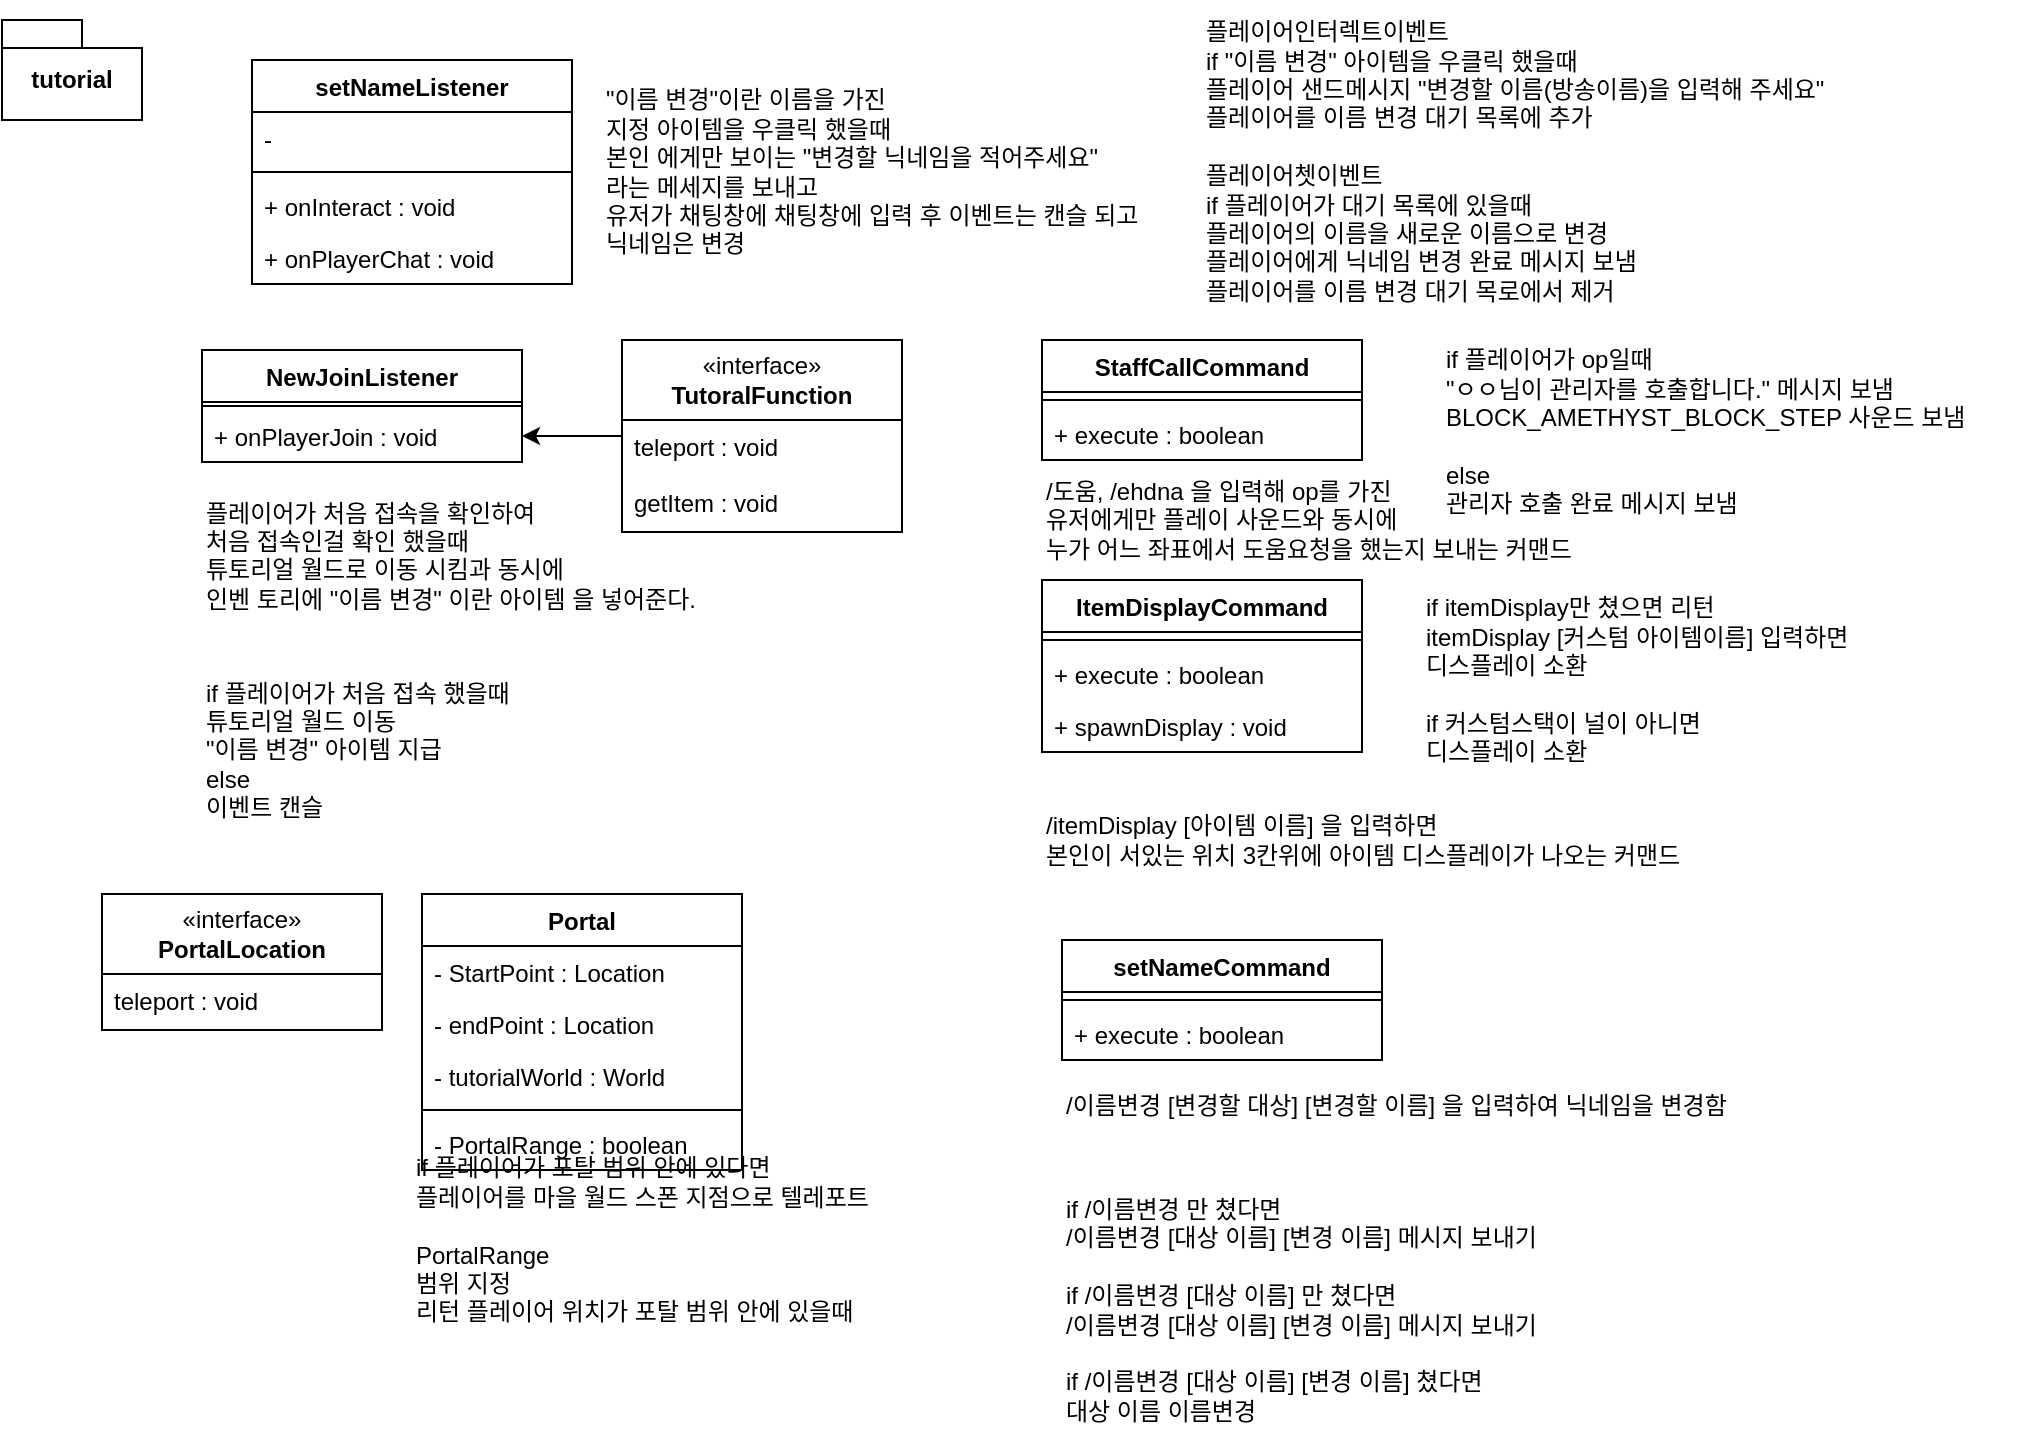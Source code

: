 <mxfile version="24.7.7">
  <diagram id="C5RBs43oDa-KdzZeNtuy" name="Page-1">
    <mxGraphModel dx="1195" dy="682" grid="1" gridSize="10" guides="1" tooltips="1" connect="1" arrows="1" fold="1" page="1" pageScale="1" pageWidth="827" pageHeight="1169" math="0" shadow="0">
      <root>
        <mxCell id="WIyWlLk6GJQsqaUBKTNV-0" />
        <mxCell id="WIyWlLk6GJQsqaUBKTNV-1" parent="WIyWlLk6GJQsqaUBKTNV-0" />
        <mxCell id="Q6YBRrXcQ87_0Ez2aA4H-0" value="tutorial" style="shape=folder;fontStyle=1;spacingTop=10;tabWidth=40;tabHeight=14;tabPosition=left;html=1;whiteSpace=wrap;" vertex="1" parent="WIyWlLk6GJQsqaUBKTNV-1">
          <mxGeometry x="10" y="10" width="70" height="50" as="geometry" />
        </mxCell>
        <mxCell id="Q6YBRrXcQ87_0Ez2aA4H-1" value="StaffCallCommand" style="swimlane;fontStyle=1;align=center;verticalAlign=top;childLayout=stackLayout;horizontal=1;startSize=26;horizontalStack=0;resizeParent=1;resizeParentMax=0;resizeLast=0;collapsible=1;marginBottom=0;whiteSpace=wrap;html=1;" vertex="1" parent="WIyWlLk6GJQsqaUBKTNV-1">
          <mxGeometry x="530" y="170" width="160" height="60" as="geometry" />
        </mxCell>
        <mxCell id="Q6YBRrXcQ87_0Ez2aA4H-3" value="" style="line;strokeWidth=1;fillColor=none;align=left;verticalAlign=middle;spacingTop=-1;spacingLeft=3;spacingRight=3;rotatable=0;labelPosition=right;points=[];portConstraint=eastwest;strokeColor=inherit;" vertex="1" parent="Q6YBRrXcQ87_0Ez2aA4H-1">
          <mxGeometry y="26" width="160" height="8" as="geometry" />
        </mxCell>
        <mxCell id="Q6YBRrXcQ87_0Ez2aA4H-4" value="+ execute : boolean" style="text;strokeColor=none;fillColor=none;align=left;verticalAlign=top;spacingLeft=4;spacingRight=4;overflow=hidden;rotatable=0;points=[[0,0.5],[1,0.5]];portConstraint=eastwest;whiteSpace=wrap;html=1;" vertex="1" parent="Q6YBRrXcQ87_0Ez2aA4H-1">
          <mxGeometry y="34" width="160" height="26" as="geometry" />
        </mxCell>
        <mxCell id="Q6YBRrXcQ87_0Ez2aA4H-5" value="ItemDisplayCommand" style="swimlane;fontStyle=1;align=center;verticalAlign=top;childLayout=stackLayout;horizontal=1;startSize=26;horizontalStack=0;resizeParent=1;resizeParentMax=0;resizeLast=0;collapsible=1;marginBottom=0;whiteSpace=wrap;html=1;" vertex="1" parent="WIyWlLk6GJQsqaUBKTNV-1">
          <mxGeometry x="530" y="290" width="160" height="86" as="geometry" />
        </mxCell>
        <mxCell id="Q6YBRrXcQ87_0Ez2aA4H-6" value="" style="line;strokeWidth=1;fillColor=none;align=left;verticalAlign=middle;spacingTop=-1;spacingLeft=3;spacingRight=3;rotatable=0;labelPosition=right;points=[];portConstraint=eastwest;strokeColor=inherit;" vertex="1" parent="Q6YBRrXcQ87_0Ez2aA4H-5">
          <mxGeometry y="26" width="160" height="8" as="geometry" />
        </mxCell>
        <mxCell id="Q6YBRrXcQ87_0Ez2aA4H-7" value="+ execute : boolean" style="text;strokeColor=none;fillColor=none;align=left;verticalAlign=top;spacingLeft=4;spacingRight=4;overflow=hidden;rotatable=0;points=[[0,0.5],[1,0.5]];portConstraint=eastwest;whiteSpace=wrap;html=1;" vertex="1" parent="Q6YBRrXcQ87_0Ez2aA4H-5">
          <mxGeometry y="34" width="160" height="26" as="geometry" />
        </mxCell>
        <mxCell id="Q6YBRrXcQ87_0Ez2aA4H-90" value="+ spawnDisplay : void" style="text;strokeColor=none;fillColor=none;align=left;verticalAlign=top;spacingLeft=4;spacingRight=4;overflow=hidden;rotatable=0;points=[[0,0.5],[1,0.5]];portConstraint=eastwest;whiteSpace=wrap;html=1;" vertex="1" parent="Q6YBRrXcQ87_0Ez2aA4H-5">
          <mxGeometry y="60" width="160" height="26" as="geometry" />
        </mxCell>
        <mxCell id="Q6YBRrXcQ87_0Ez2aA4H-8" value="NewJoinListener" style="swimlane;fontStyle=1;align=center;verticalAlign=top;childLayout=stackLayout;horizontal=1;startSize=26;horizontalStack=0;resizeParent=1;resizeParentMax=0;resizeLast=0;collapsible=1;marginBottom=0;whiteSpace=wrap;html=1;" vertex="1" parent="WIyWlLk6GJQsqaUBKTNV-1">
          <mxGeometry x="110" y="175" width="160" height="56" as="geometry" />
        </mxCell>
        <mxCell id="Q6YBRrXcQ87_0Ez2aA4H-10" value="" style="line;strokeWidth=1;fillColor=none;align=left;verticalAlign=middle;spacingTop=-1;spacingLeft=3;spacingRight=3;rotatable=0;labelPosition=right;points=[];portConstraint=eastwest;strokeColor=inherit;" vertex="1" parent="Q6YBRrXcQ87_0Ez2aA4H-8">
          <mxGeometry y="26" width="160" height="4" as="geometry" />
        </mxCell>
        <mxCell id="Q6YBRrXcQ87_0Ez2aA4H-11" value="&lt;span style=&quot;text-wrap: nowrap;&quot;&gt;+ onPlayerJoin : void&lt;/span&gt;" style="text;strokeColor=none;fillColor=none;align=left;verticalAlign=top;spacingLeft=4;spacingRight=4;overflow=hidden;rotatable=0;points=[[0,0.5],[1,0.5]];portConstraint=eastwest;whiteSpace=wrap;html=1;" vertex="1" parent="Q6YBRrXcQ87_0Ez2aA4H-8">
          <mxGeometry y="30" width="160" height="26" as="geometry" />
        </mxCell>
        <mxCell id="Q6YBRrXcQ87_0Ez2aA4H-22" value="«interface»&lt;br&gt;&lt;b&gt;PortalLocation&lt;/b&gt;" style="swimlane;fontStyle=0;childLayout=stackLayout;horizontal=1;startSize=40;fillColor=none;horizontalStack=0;resizeParent=1;resizeParentMax=0;resizeLast=0;collapsible=1;marginBottom=0;whiteSpace=wrap;html=1;" vertex="1" parent="WIyWlLk6GJQsqaUBKTNV-1">
          <mxGeometry x="60" y="447" width="140" height="68" as="geometry">
            <mxRectangle x="280" y="640" width="120" height="40" as="alternateBounds" />
          </mxGeometry>
        </mxCell>
        <mxCell id="Q6YBRrXcQ87_0Ez2aA4H-25" value="teleport : void" style="text;strokeColor=none;fillColor=none;align=left;verticalAlign=top;spacingLeft=4;spacingRight=4;overflow=hidden;rotatable=0;points=[[0,0.5],[1,0.5]];portConstraint=eastwest;whiteSpace=wrap;html=1;" vertex="1" parent="Q6YBRrXcQ87_0Ez2aA4H-22">
          <mxGeometry y="40" width="140" height="28" as="geometry" />
        </mxCell>
        <mxCell id="Q6YBRrXcQ87_0Ez2aA4H-39" value="Portal" style="swimlane;fontStyle=1;align=center;verticalAlign=top;childLayout=stackLayout;horizontal=1;startSize=26;horizontalStack=0;resizeParent=1;resizeParentMax=0;resizeLast=0;collapsible=1;marginBottom=0;whiteSpace=wrap;html=1;" vertex="1" parent="WIyWlLk6GJQsqaUBKTNV-1">
          <mxGeometry x="220" y="447" width="160" height="138" as="geometry" />
        </mxCell>
        <mxCell id="Q6YBRrXcQ87_0Ez2aA4H-40" value="- StartPoint : Location" style="text;strokeColor=none;fillColor=none;align=left;verticalAlign=top;spacingLeft=4;spacingRight=4;overflow=hidden;rotatable=0;points=[[0,0.5],[1,0.5]];portConstraint=eastwest;whiteSpace=wrap;html=1;" vertex="1" parent="Q6YBRrXcQ87_0Ez2aA4H-39">
          <mxGeometry y="26" width="160" height="26" as="geometry" />
        </mxCell>
        <mxCell id="Q6YBRrXcQ87_0Ez2aA4H-43" value="- endPoint : Location" style="text;strokeColor=none;fillColor=none;align=left;verticalAlign=top;spacingLeft=4;spacingRight=4;overflow=hidden;rotatable=0;points=[[0,0.5],[1,0.5]];portConstraint=eastwest;whiteSpace=wrap;html=1;" vertex="1" parent="Q6YBRrXcQ87_0Ez2aA4H-39">
          <mxGeometry y="52" width="160" height="26" as="geometry" />
        </mxCell>
        <mxCell id="Q6YBRrXcQ87_0Ez2aA4H-44" value="- tutorialWorld : World" style="text;strokeColor=none;fillColor=none;align=left;verticalAlign=top;spacingLeft=4;spacingRight=4;overflow=hidden;rotatable=0;points=[[0,0.5],[1,0.5]];portConstraint=eastwest;whiteSpace=wrap;html=1;" vertex="1" parent="Q6YBRrXcQ87_0Ez2aA4H-39">
          <mxGeometry y="78" width="160" height="26" as="geometry" />
        </mxCell>
        <mxCell id="Q6YBRrXcQ87_0Ez2aA4H-41" value="" style="line;strokeWidth=1;fillColor=none;align=left;verticalAlign=middle;spacingTop=-1;spacingLeft=3;spacingRight=3;rotatable=0;labelPosition=right;points=[];portConstraint=eastwest;strokeColor=inherit;" vertex="1" parent="Q6YBRrXcQ87_0Ez2aA4H-39">
          <mxGeometry y="104" width="160" height="8" as="geometry" />
        </mxCell>
        <mxCell id="Q6YBRrXcQ87_0Ez2aA4H-42" value="- PortalRange : boolean" style="text;strokeColor=none;fillColor=none;align=left;verticalAlign=top;spacingLeft=4;spacingRight=4;overflow=hidden;rotatable=0;points=[[0,0.5],[1,0.5]];portConstraint=eastwest;whiteSpace=wrap;html=1;" vertex="1" parent="Q6YBRrXcQ87_0Ez2aA4H-39">
          <mxGeometry y="112" width="160" height="26" as="geometry" />
        </mxCell>
        <mxCell id="Q6YBRrXcQ87_0Ez2aA4H-45" value="setNameCommand" style="swimlane;fontStyle=1;align=center;verticalAlign=top;childLayout=stackLayout;horizontal=1;startSize=26;horizontalStack=0;resizeParent=1;resizeParentMax=0;resizeLast=0;collapsible=1;marginBottom=0;whiteSpace=wrap;html=1;" vertex="1" parent="WIyWlLk6GJQsqaUBKTNV-1">
          <mxGeometry x="540" y="470" width="160" height="60" as="geometry" />
        </mxCell>
        <mxCell id="Q6YBRrXcQ87_0Ez2aA4H-46" value="" style="line;strokeWidth=1;fillColor=none;align=left;verticalAlign=middle;spacingTop=-1;spacingLeft=3;spacingRight=3;rotatable=0;labelPosition=right;points=[];portConstraint=eastwest;strokeColor=inherit;" vertex="1" parent="Q6YBRrXcQ87_0Ez2aA4H-45">
          <mxGeometry y="26" width="160" height="8" as="geometry" />
        </mxCell>
        <mxCell id="Q6YBRrXcQ87_0Ez2aA4H-47" value="+ execute : boolean" style="text;strokeColor=none;fillColor=none;align=left;verticalAlign=top;spacingLeft=4;spacingRight=4;overflow=hidden;rotatable=0;points=[[0,0.5],[1,0.5]];portConstraint=eastwest;whiteSpace=wrap;html=1;" vertex="1" parent="Q6YBRrXcQ87_0Ez2aA4H-45">
          <mxGeometry y="34" width="160" height="26" as="geometry" />
        </mxCell>
        <mxCell id="Q6YBRrXcQ87_0Ez2aA4H-78" value="" style="edgeStyle=orthogonalEdgeStyle;rounded=0;orthogonalLoop=1;jettySize=auto;html=1;" edge="1" parent="WIyWlLk6GJQsqaUBKTNV-1" source="Q6YBRrXcQ87_0Ez2aA4H-53" target="Q6YBRrXcQ87_0Ez2aA4H-11">
          <mxGeometry relative="1" as="geometry" />
        </mxCell>
        <mxCell id="Q6YBRrXcQ87_0Ez2aA4H-53" value="«interface»&lt;br&gt;&lt;b&gt;TutoralFunction&lt;/b&gt;" style="swimlane;fontStyle=0;childLayout=stackLayout;horizontal=1;startSize=40;fillColor=none;horizontalStack=0;resizeParent=1;resizeParentMax=0;resizeLast=0;collapsible=1;marginBottom=0;whiteSpace=wrap;html=1;" vertex="1" parent="WIyWlLk6GJQsqaUBKTNV-1">
          <mxGeometry x="320" y="170" width="140" height="96" as="geometry">
            <mxRectangle x="280" y="640" width="120" height="40" as="alternateBounds" />
          </mxGeometry>
        </mxCell>
        <mxCell id="Q6YBRrXcQ87_0Ez2aA4H-54" value="teleport : void" style="text;strokeColor=none;fillColor=none;align=left;verticalAlign=top;spacingLeft=4;spacingRight=4;overflow=hidden;rotatable=0;points=[[0,0.5],[1,0.5]];portConstraint=eastwest;whiteSpace=wrap;html=1;" vertex="1" parent="Q6YBRrXcQ87_0Ez2aA4H-53">
          <mxGeometry y="40" width="140" height="28" as="geometry" />
        </mxCell>
        <mxCell id="Q6YBRrXcQ87_0Ez2aA4H-55" value="getItem : void" style="text;strokeColor=none;fillColor=none;align=left;verticalAlign=top;spacingLeft=4;spacingRight=4;overflow=hidden;rotatable=0;points=[[0,0.5],[1,0.5]];portConstraint=eastwest;whiteSpace=wrap;html=1;" vertex="1" parent="Q6YBRrXcQ87_0Ez2aA4H-53">
          <mxGeometry y="68" width="140" height="28" as="geometry" />
        </mxCell>
        <mxCell id="Q6YBRrXcQ87_0Ez2aA4H-59" value="setNameListener" style="swimlane;fontStyle=1;align=center;verticalAlign=top;childLayout=stackLayout;horizontal=1;startSize=26;horizontalStack=0;resizeParent=1;resizeParentMax=0;resizeLast=0;collapsible=1;marginBottom=0;whiteSpace=wrap;html=1;" vertex="1" parent="WIyWlLk6GJQsqaUBKTNV-1">
          <mxGeometry x="135" y="30" width="160" height="112" as="geometry" />
        </mxCell>
        <mxCell id="Q6YBRrXcQ87_0Ez2aA4H-60" value="-" style="text;strokeColor=none;fillColor=none;align=left;verticalAlign=top;spacingLeft=4;spacingRight=4;overflow=hidden;rotatable=0;points=[[0,0.5],[1,0.5]];portConstraint=eastwest;whiteSpace=wrap;html=1;" vertex="1" parent="Q6YBRrXcQ87_0Ez2aA4H-59">
          <mxGeometry y="26" width="160" height="26" as="geometry" />
        </mxCell>
        <mxCell id="Q6YBRrXcQ87_0Ez2aA4H-61" value="" style="line;strokeWidth=1;fillColor=none;align=left;verticalAlign=middle;spacingTop=-1;spacingLeft=3;spacingRight=3;rotatable=0;labelPosition=right;points=[];portConstraint=eastwest;strokeColor=inherit;" vertex="1" parent="Q6YBRrXcQ87_0Ez2aA4H-59">
          <mxGeometry y="52" width="160" height="8" as="geometry" />
        </mxCell>
        <mxCell id="Q6YBRrXcQ87_0Ez2aA4H-74" value="+ onInteract : void" style="text;strokeColor=none;fillColor=none;align=left;verticalAlign=top;spacingLeft=4;spacingRight=4;overflow=hidden;rotatable=0;points=[[0,0.5],[1,0.5]];portConstraint=eastwest;whiteSpace=wrap;html=1;" vertex="1" parent="Q6YBRrXcQ87_0Ez2aA4H-59">
          <mxGeometry y="60" width="160" height="26" as="geometry" />
        </mxCell>
        <mxCell id="Q6YBRrXcQ87_0Ez2aA4H-62" value="+ onPlayerChat : void" style="text;strokeColor=none;fillColor=none;align=left;verticalAlign=top;spacingLeft=4;spacingRight=4;overflow=hidden;rotatable=0;points=[[0,0.5],[1,0.5]];portConstraint=eastwest;whiteSpace=wrap;html=1;" vertex="1" parent="Q6YBRrXcQ87_0Ez2aA4H-59">
          <mxGeometry y="86" width="160" height="26" as="geometry" />
        </mxCell>
        <mxCell id="Q6YBRrXcQ87_0Ez2aA4H-80" value="플레이어가 처음 접속을 확인하여&lt;div&gt;처음 접속인걸 확인 했을때&lt;/div&gt;&lt;div&gt;튜토리얼 월드로 이동 시킴과 동시에&lt;/div&gt;&lt;div&gt;인벤 토리에 &quot;이름 변경&quot; 이란 아이템 을 넣어준다.&lt;/div&gt;&lt;div&gt;&lt;div&gt;&lt;div&gt;&lt;br&gt;&lt;/div&gt;&lt;/div&gt;&lt;/div&gt;" style="text;html=1;align=left;verticalAlign=middle;resizable=0;points=[];autosize=1;strokeColor=none;fillColor=none;" vertex="1" parent="WIyWlLk6GJQsqaUBKTNV-1">
          <mxGeometry x="110" y="240" width="290" height="90" as="geometry" />
        </mxCell>
        <mxCell id="Q6YBRrXcQ87_0Ez2aA4H-81" value="&quot;이름 변경&quot;이란 이름을 가진&amp;nbsp;&lt;div&gt;지정 아이템을 우클릭 했을때&lt;div&gt;본인 에게만 보이는 &quot;변경할 닉네임을 적어주세요&quot;&amp;nbsp;&lt;/div&gt;&lt;div&gt;라는 메세지를 보내고&lt;/div&gt;&lt;div&gt;유저가 채팅창에 채팅창에 입력 후 이벤트는 캔슬 되고&amp;nbsp;&lt;/div&gt;&lt;div&gt;닉네임은 변경&lt;/div&gt;&lt;/div&gt;" style="text;html=1;align=left;verticalAlign=middle;resizable=0;points=[];autosize=1;strokeColor=none;fillColor=none;" vertex="1" parent="WIyWlLk6GJQsqaUBKTNV-1">
          <mxGeometry x="310" y="36" width="310" height="100" as="geometry" />
        </mxCell>
        <mxCell id="Q6YBRrXcQ87_0Ez2aA4H-82" value="/도움, /ehdna 을 입력해 op를 가진&amp;nbsp;&lt;div&gt;유저에게만 플레이 사운드와 동시에&lt;/div&gt;&lt;div&gt;누가 어느 좌표에서 도움요청을 했는지 보내는 커맨드&lt;/div&gt;" style="text;html=1;align=left;verticalAlign=middle;resizable=0;points=[];autosize=1;strokeColor=none;fillColor=none;" vertex="1" parent="WIyWlLk6GJQsqaUBKTNV-1">
          <mxGeometry x="530" y="230" width="310" height="60" as="geometry" />
        </mxCell>
        <mxCell id="Q6YBRrXcQ87_0Ez2aA4H-83" value="/itemDisplay [아이템 이름] 을 입력하면&lt;div&gt;본인이 서있는 위치 3칸위에 아이템 디스플레이가 나오는 커맨드&lt;/div&gt;" style="text;html=1;align=left;verticalAlign=middle;resizable=0;points=[];autosize=1;strokeColor=none;fillColor=none;" vertex="1" parent="WIyWlLk6GJQsqaUBKTNV-1">
          <mxGeometry x="530" y="400" width="370" height="40" as="geometry" />
        </mxCell>
        <mxCell id="Q6YBRrXcQ87_0Ez2aA4H-84" value="/이름변경 [변경할 대상] [변경할 이름] 을 입력하여 닉네임을 변경함" style="text;html=1;align=left;verticalAlign=middle;resizable=0;points=[];autosize=1;strokeColor=none;fillColor=none;" vertex="1" parent="WIyWlLk6GJQsqaUBKTNV-1">
          <mxGeometry x="540" y="538" width="380" height="30" as="geometry" />
        </mxCell>
        <mxCell id="Q6YBRrXcQ87_0Ez2aA4H-86" value="if 플레이어가 처음 접속 했을때&lt;div&gt;튜토리얼 월드 이동&lt;/div&gt;&lt;div&gt;&quot;이름 변경&quot; 아이템 지급&lt;/div&gt;&lt;div&gt;else&lt;/div&gt;&lt;div&gt;이벤트 캔슬&lt;/div&gt;" style="text;html=1;align=left;verticalAlign=middle;resizable=0;points=[];autosize=1;strokeColor=none;fillColor=none;" vertex="1" parent="WIyWlLk6GJQsqaUBKTNV-1">
          <mxGeometry x="110" y="330" width="190" height="90" as="geometry" />
        </mxCell>
        <mxCell id="Q6YBRrXcQ87_0Ez2aA4H-87" value="&lt;div&gt;플레이어인터렉트이벤트&lt;/div&gt;if &quot;이름 변경&quot; 아이템을 우클릭 했을때&lt;div&gt;플레이어 샌드메시지 &quot;변경할 이름(방송이름)을 입력해 주세요&quot;&lt;/div&gt;&lt;div&gt;플레이어를 이름 변경 대기 목록에 추가&lt;/div&gt;&lt;div&gt;&lt;br&gt;&lt;/div&gt;&lt;div&gt;플레이어쳇이벤트&lt;/div&gt;&lt;div&gt;if 플레이어가 대기 목록에 있을때&lt;/div&gt;&lt;div&gt;플레이어의 이름을 새로운 이름으로 변경&lt;/div&gt;&lt;div&gt;플레이어에게 닉네임 변경 완료 메시지 보냄&lt;/div&gt;&lt;div&gt;플레이어를 이름 변경 대기 목로에서 제거&lt;/div&gt;&lt;div&gt;&lt;br&gt;&lt;/div&gt;&lt;div&gt;&lt;br&gt;&lt;/div&gt;" style="text;html=1;align=left;verticalAlign=middle;resizable=0;points=[];autosize=1;strokeColor=none;fillColor=none;" vertex="1" parent="WIyWlLk6GJQsqaUBKTNV-1">
          <mxGeometry x="610" width="360" height="190" as="geometry" />
        </mxCell>
        <mxCell id="Q6YBRrXcQ87_0Ez2aA4H-88" value="if 플레이어가 op일때&lt;div&gt;&quot;ㅇㅇ님이 관리자를 호출합니다.&quot; 메시지 보냄&lt;/div&gt;&lt;div&gt;BLOCK_AMETHYST_BLOCK_STEP 사운드 보냄&lt;/div&gt;&lt;div&gt;&lt;br&gt;&lt;/div&gt;&lt;div&gt;else&amp;nbsp;&lt;/div&gt;&lt;div&gt;관리자 호출 완료 메시지 보냄&lt;/div&gt;" style="text;html=1;align=left;verticalAlign=middle;resizable=0;points=[];autosize=1;strokeColor=none;fillColor=none;" vertex="1" parent="WIyWlLk6GJQsqaUBKTNV-1">
          <mxGeometry x="730" y="166" width="290" height="100" as="geometry" />
        </mxCell>
        <mxCell id="Q6YBRrXcQ87_0Ez2aA4H-91" value="&lt;div&gt;&lt;span style=&quot;background-color: initial;&quot;&gt;if itemDisplay만 쳤으면 리턴&lt;/span&gt;&lt;br&gt;&lt;/div&gt;&lt;div&gt;itemDisplay [커스텀 아이템이름] 입력하면&lt;/div&gt;&lt;div&gt;디스플레이 소환&lt;/div&gt;&lt;div&gt;&lt;span style=&quot;background-color: initial;&quot;&gt;&lt;br&gt;&lt;/span&gt;&lt;/div&gt;&lt;div&gt;&lt;span style=&quot;background-color: initial;&quot;&gt;if 커스텀스택이 널이 아니면&lt;/span&gt;&lt;br&gt;&lt;/div&gt;&lt;div&gt;디스플레이 소환&lt;/div&gt;" style="text;html=1;align=left;verticalAlign=middle;resizable=0;points=[];autosize=1;strokeColor=none;fillColor=none;" vertex="1" parent="WIyWlLk6GJQsqaUBKTNV-1">
          <mxGeometry x="720" y="290" width="250" height="100" as="geometry" />
        </mxCell>
        <mxCell id="Q6YBRrXcQ87_0Ez2aA4H-92" value="if /이름변경 만 쳤다면&lt;div&gt;/이름변경 [대상 이름] [변경 이름] 메시지 보내기&lt;/div&gt;&lt;div&gt;&lt;br&gt;&lt;/div&gt;&lt;div&gt;if /이름변경 [대상 이름] 만 쳤다면&lt;/div&gt;&lt;div&gt;/이름변경 [대상 이름] [변경 이름] 메시지 보내기&lt;/div&gt;&lt;div&gt;&lt;br&gt;&lt;/div&gt;&lt;div&gt;if&amp;nbsp;&lt;span style=&quot;background-color: initial;&quot;&gt;/이름변경 [대상 이름] [변경 이름] 쳤다면&lt;/span&gt;&lt;/div&gt;&lt;div&gt;대상 이름 이름변경&lt;/div&gt;" style="text;html=1;align=left;verticalAlign=middle;resizable=0;points=[];autosize=1;strokeColor=none;fillColor=none;" vertex="1" parent="WIyWlLk6GJQsqaUBKTNV-1">
          <mxGeometry x="540" y="590" width="280" height="130" as="geometry" />
        </mxCell>
        <mxCell id="Q6YBRrXcQ87_0Ez2aA4H-93" value="if 플레이어가 포탈 범위 안에 있다면&lt;div&gt;플레이어를 마을 월드 스폰 지점으로 텔레포트&lt;/div&gt;&lt;div&gt;&lt;br&gt;&lt;/div&gt;&lt;div&gt;PortalRange&amp;nbsp;&lt;/div&gt;&lt;div&gt;범위 지정&lt;/div&gt;&lt;div&gt;리턴 플레이어 위치가 포탈 범위 안에 있을때&lt;/div&gt;" style="text;html=1;align=left;verticalAlign=middle;resizable=0;points=[];autosize=1;strokeColor=none;fillColor=none;" vertex="1" parent="WIyWlLk6GJQsqaUBKTNV-1">
          <mxGeometry x="215" y="570" width="270" height="100" as="geometry" />
        </mxCell>
      </root>
    </mxGraphModel>
  </diagram>
</mxfile>
